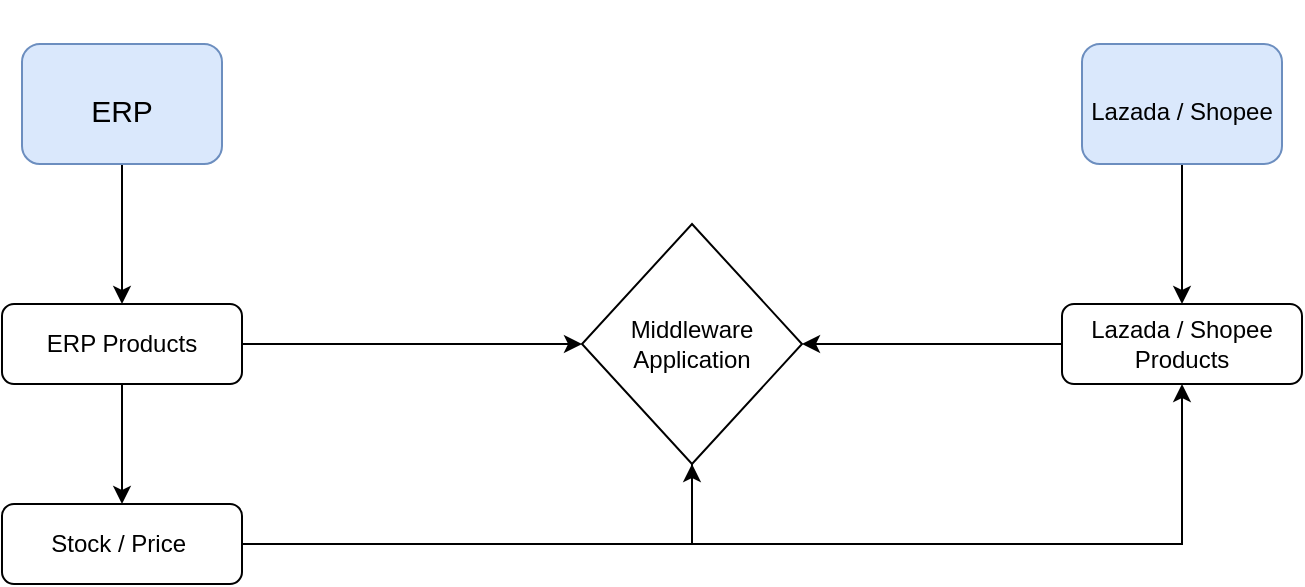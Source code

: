 <mxfile version="21.5.2" type="github">
  <diagram id="C5RBs43oDa-KdzZeNtuy" name="Page-1">
    <mxGraphModel dx="954" dy="617" grid="1" gridSize="10" guides="1" tooltips="1" connect="1" arrows="1" fold="1" page="1" pageScale="1" pageWidth="827" pageHeight="1169" math="0" shadow="0">
      <root>
        <mxCell id="WIyWlLk6GJQsqaUBKTNV-0" />
        <mxCell id="WIyWlLk6GJQsqaUBKTNV-1" parent="WIyWlLk6GJQsqaUBKTNV-0" />
        <mxCell id="pgUp7VeLRqDGHtReZ7An-6" style="edgeStyle=orthogonalEdgeStyle;rounded=0;orthogonalLoop=1;jettySize=auto;html=1;entryX=0;entryY=0.5;entryDx=0;entryDy=0;" edge="1" parent="WIyWlLk6GJQsqaUBKTNV-1" source="pgUp7VeLRqDGHtReZ7An-0" target="pgUp7VeLRqDGHtReZ7An-2">
          <mxGeometry relative="1" as="geometry">
            <Array as="points">
              <mxPoint x="320" y="320" />
            </Array>
          </mxGeometry>
        </mxCell>
        <mxCell id="pgUp7VeLRqDGHtReZ7An-16" style="edgeStyle=orthogonalEdgeStyle;rounded=0;orthogonalLoop=1;jettySize=auto;html=1;entryX=0.5;entryY=0;entryDx=0;entryDy=0;" edge="1" parent="WIyWlLk6GJQsqaUBKTNV-1" source="pgUp7VeLRqDGHtReZ7An-0" target="pgUp7VeLRqDGHtReZ7An-15">
          <mxGeometry relative="1" as="geometry" />
        </mxCell>
        <mxCell id="pgUp7VeLRqDGHtReZ7An-0" value="ERP Products" style="rounded=1;whiteSpace=wrap;html=1;fontSize=12;glass=0;strokeWidth=1;shadow=0;" vertex="1" parent="WIyWlLk6GJQsqaUBKTNV-1">
          <mxGeometry x="110" y="300" width="120" height="40" as="geometry" />
        </mxCell>
        <mxCell id="pgUp7VeLRqDGHtReZ7An-10" style="edgeStyle=orthogonalEdgeStyle;rounded=0;orthogonalLoop=1;jettySize=auto;html=1;entryX=1;entryY=0.5;entryDx=0;entryDy=0;" edge="1" parent="WIyWlLk6GJQsqaUBKTNV-1" source="pgUp7VeLRqDGHtReZ7An-1" target="pgUp7VeLRqDGHtReZ7An-2">
          <mxGeometry relative="1" as="geometry" />
        </mxCell>
        <mxCell id="pgUp7VeLRqDGHtReZ7An-1" value="Lazada / Shopee&lt;br&gt;Products" style="rounded=1;whiteSpace=wrap;html=1;fontSize=12;glass=0;strokeWidth=1;shadow=0;" vertex="1" parent="WIyWlLk6GJQsqaUBKTNV-1">
          <mxGeometry x="640" y="300" width="120" height="40" as="geometry" />
        </mxCell>
        <mxCell id="pgUp7VeLRqDGHtReZ7An-19" style="edgeStyle=orthogonalEdgeStyle;rounded=0;orthogonalLoop=1;jettySize=auto;html=1;entryX=0.5;entryY=1;entryDx=0;entryDy=0;" edge="1" parent="WIyWlLk6GJQsqaUBKTNV-1" source="pgUp7VeLRqDGHtReZ7An-2" target="pgUp7VeLRqDGHtReZ7An-1">
          <mxGeometry relative="1" as="geometry">
            <mxPoint x="455" y="510" as="targetPoint" />
            <Array as="points">
              <mxPoint x="455" y="420" />
              <mxPoint x="700" y="420" />
            </Array>
          </mxGeometry>
        </mxCell>
        <mxCell id="pgUp7VeLRqDGHtReZ7An-2" value="Middleware Application" style="rhombus;whiteSpace=wrap;html=1;" vertex="1" parent="WIyWlLk6GJQsqaUBKTNV-1">
          <mxGeometry x="400" y="260" width="110" height="120" as="geometry" />
        </mxCell>
        <mxCell id="pgUp7VeLRqDGHtReZ7An-13" style="edgeStyle=orthogonalEdgeStyle;rounded=0;orthogonalLoop=1;jettySize=auto;html=1;entryX=0.5;entryY=0;entryDx=0;entryDy=0;" edge="1" parent="WIyWlLk6GJQsqaUBKTNV-1" source="pgUp7VeLRqDGHtReZ7An-11" target="pgUp7VeLRqDGHtReZ7An-0">
          <mxGeometry relative="1" as="geometry" />
        </mxCell>
        <mxCell id="pgUp7VeLRqDGHtReZ7An-11" value="&lt;p style=&quot;line-height: 100%;&quot;&gt;&lt;font style=&quot;font-size: 15px;&quot; color=&quot;#000000&quot;&gt;ERP&lt;/font&gt;&lt;/p&gt;" style="rounded=1;whiteSpace=wrap;html=1;strokeColor=#6c8ebf;fontFamily=Helvetica;fontSize=32;fontColor=default;fillColor=#dae8fc;" vertex="1" parent="WIyWlLk6GJQsqaUBKTNV-1">
          <mxGeometry x="120" y="170" width="100" height="60" as="geometry" />
        </mxCell>
        <mxCell id="pgUp7VeLRqDGHtReZ7An-14" style="edgeStyle=orthogonalEdgeStyle;rounded=0;orthogonalLoop=1;jettySize=auto;html=1;entryX=0.5;entryY=0;entryDx=0;entryDy=0;" edge="1" parent="WIyWlLk6GJQsqaUBKTNV-1" source="pgUp7VeLRqDGHtReZ7An-12" target="pgUp7VeLRqDGHtReZ7An-1">
          <mxGeometry relative="1" as="geometry" />
        </mxCell>
        <mxCell id="pgUp7VeLRqDGHtReZ7An-12" value="&lt;p style=&quot;line-height: 100%;&quot;&gt;&lt;font style=&quot;font-size: 12px;&quot; color=&quot;#000000&quot;&gt;Lazada / Shopee&lt;/font&gt;&lt;/p&gt;" style="rounded=1;whiteSpace=wrap;html=1;strokeColor=#6c8ebf;fontFamily=Helvetica;fontSize=32;fontColor=default;fillColor=#dae8fc;" vertex="1" parent="WIyWlLk6GJQsqaUBKTNV-1">
          <mxGeometry x="650" y="170" width="100" height="60" as="geometry" />
        </mxCell>
        <mxCell id="pgUp7VeLRqDGHtReZ7An-17" style="edgeStyle=orthogonalEdgeStyle;rounded=0;orthogonalLoop=1;jettySize=auto;html=1;entryX=0.5;entryY=1;entryDx=0;entryDy=0;" edge="1" parent="WIyWlLk6GJQsqaUBKTNV-1" source="pgUp7VeLRqDGHtReZ7An-15" target="pgUp7VeLRqDGHtReZ7An-2">
          <mxGeometry relative="1" as="geometry" />
        </mxCell>
        <mxCell id="pgUp7VeLRqDGHtReZ7An-15" value="Stock / Price&amp;nbsp;" style="rounded=1;whiteSpace=wrap;html=1;fontSize=12;glass=0;strokeWidth=1;shadow=0;" vertex="1" parent="WIyWlLk6GJQsqaUBKTNV-1">
          <mxGeometry x="110" y="400" width="120" height="40" as="geometry" />
        </mxCell>
      </root>
    </mxGraphModel>
  </diagram>
</mxfile>
